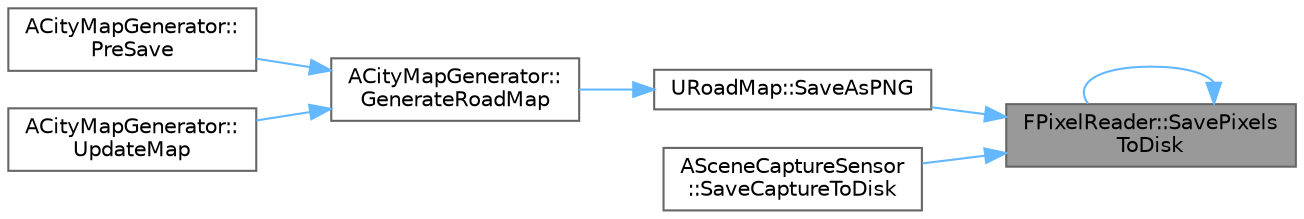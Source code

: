 digraph "FPixelReader::SavePixelsToDisk"
{
 // INTERACTIVE_SVG=YES
 // LATEX_PDF_SIZE
  bgcolor="transparent";
  edge [fontname=Helvetica,fontsize=10,labelfontname=Helvetica,labelfontsize=10];
  node [fontname=Helvetica,fontsize=10,shape=box,height=0.2,width=0.4];
  rankdir="RL";
  Node1 [id="Node000001",label="FPixelReader::SavePixels\lToDisk",height=0.2,width=0.4,color="gray40", fillcolor="grey60", style="filled", fontcolor="black",tooltip="Asynchronously save the pixels in RenderTarget to disk."];
  Node1 -> Node2 [id="edge1_Node000001_Node000002",dir="back",color="steelblue1",style="solid",tooltip=" "];
  Node2 [id="Node000002",label="URoadMap::SaveAsPNG",height=0.2,width=0.4,color="grey40", fillcolor="white", style="filled",URL="$d5/db2/classURoadMap.html#aa47b13000945dfd3e81dd51a69eb2c67",tooltip="Save the current map as PNG with the pixel data encoded as color."];
  Node2 -> Node3 [id="edge2_Node000002_Node000003",dir="back",color="steelblue1",style="solid",tooltip=" "];
  Node3 [id="Node000003",label="ACityMapGenerator::\lGenerateRoadMap",height=0.2,width=0.4,color="grey40", fillcolor="white", style="filled",URL="$d1/ddb/classACityMapGenerator.html#a9ce09c4586724fe3e446cbb12712adf3",tooltip="Generate the road map image and save to disk if requested."];
  Node3 -> Node4 [id="edge3_Node000003_Node000004",dir="back",color="steelblue1",style="solid",tooltip=" "];
  Node4 [id="Node000004",label="ACityMapGenerator::\lPreSave",height=0.2,width=0.4,color="grey40", fillcolor="white", style="filled",URL="$d1/ddb/classACityMapGenerator.html#a5627a0935def8c92d8ae226b10238f2c",tooltip=" "];
  Node3 -> Node5 [id="edge4_Node000003_Node000005",dir="back",color="steelblue1",style="solid",tooltip=" "];
  Node5 [id="Node000005",label="ACityMapGenerator::\lUpdateMap",height=0.2,width=0.4,color="grey40", fillcolor="white", style="filled",URL="$d1/ddb/classACityMapGenerator.html#a5ad53319596101e96076a12eab41b9c1",tooltip="Here does nothing, implement in derived classes."];
  Node1 -> Node6 [id="edge5_Node000001_Node000006",dir="back",color="steelblue1",style="solid",tooltip=" "];
  Node6 [id="Node000006",label="ASceneCaptureSensor\l::SaveCaptureToDisk",height=0.2,width=0.4,color="grey40", fillcolor="white", style="filled",URL="$d4/d60/classASceneCaptureSensor.html#a007ae1b3ba7fa4233dc2562e75a2a33e",tooltip="Use for debugging purposes only."];
  Node1 -> Node1 [id="edge6_Node000001_Node000001",dir="back",color="steelblue1",style="solid",tooltip=" "];
}

